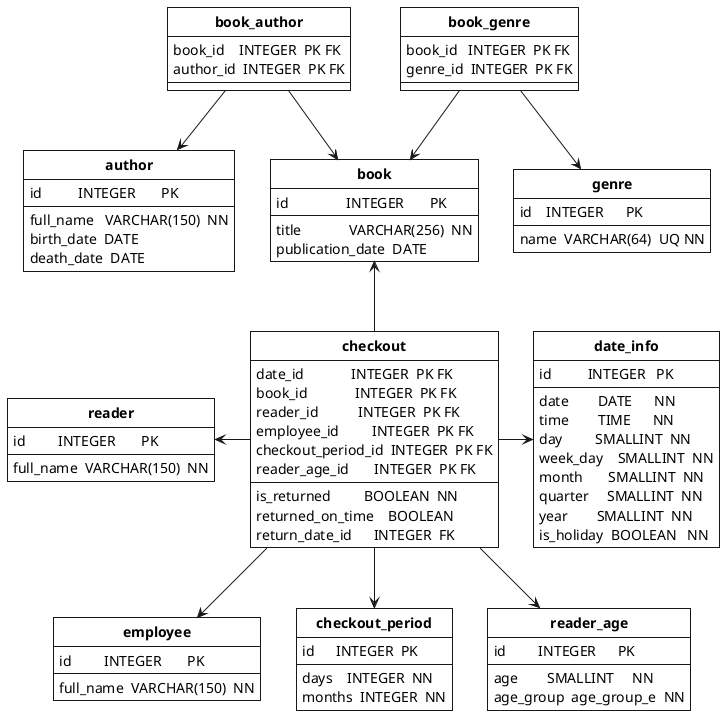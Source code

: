 @startuml

hide circle
' left to right direction
skinparam roundcorner 0
skinparam shadowing false
/'
 ' skinparam linetype ortho
 '/
skinparam FontSize 18
skinparam defaultFontName JetBrains Mono
' scale 1.5

skinparam class {
    BackgroundColor white
    BorderThickness 1.0
    FontStyle bold
}

!procedure column($name, $name_size, $type, $type_size, $constraints="")
    !while %strlen($name) < $name_size
        !$name = $name + " "
    !endwhile
    !while %strlen($type) < $type_size
        !$type = $type + " "
    !endwhile
    $name  $type  $constraints
!endprocedure

entity book {
    column(id,               16, INTEGER,         12, PK)
    --
    column(title,            16, 'VARCHAR(256)',  12, NN)
    column(publication_date, 16, DATE,            12)
}

entity author {
    column(id,         10, INTEGER,        12, PK)
    --
    column(full_name,  10, 'VARCHAR(150)', 12, NN)
    column(birth_date, 10, DATE,           12)
    column(death_date, 10, DATE,           12)
}

entity book_author {
    column(book_id,   9, INTEGER, 7, 'PK FK')
    column(author_id, 9, INTEGER, 7, 'PK FK')
    --
}

entity genre {
    column(id,   4, INTEGER,       11, PK)
    --
    column(name, 4, 'VARCHAR(64)', 11, 'UQ NN')
}

entity book_genre {
    column(book_id,  8, INTEGER, 7, 'PK FK')
    column(genre_id, 8, INTEGER, 7, 'PK FK')
    --
}

entity checkout {
    column(date_id,            18, INTEGER, 7, 'PK FK')
    column(book_id,            18, INTEGER, 7, 'PK FK')
    column(reader_id,          18, INTEGER, 7, 'PK FK')
    column(employee_id,        18, INTEGER, 7, 'PK FK')
    column(checkout_period_id, 18, INTEGER, 7, 'PK FK')
    column(reader_age_id,      18, INTEGER, 7, 'PK FK')
    --
    column(is_returned,        18, BOOLEAN, 7, 'NN')
    column(returned_on_time,   18, BOOLEAN, 7)
    column(return_date_id,     18, INTEGER, 7, 'FK')
}

entity reader {
    column(id,         9, INTEGER,        12, PK)
    --
    column(full_name,  9, 'VARCHAR(150)', 12, NN)
}

entity employee {
    column(id,        9, INTEGER,        12, PK)
    --
    column(full_name, 9, 'VARCHAR(150)', 12, NN)
}

entity date_info {
    column(id,         10, INTEGER,  8, PK)
    --
    column(date,       10, DATE,     8, NN)
    column(time,       10, TIME,     8, NN)
    column(day,        10, SMALLINT, 8, NN)
    column(week_day,   10, SMALLINT, 8, NN)
    column(month,      10, SMALLINT, 8, NN)
    column(quarter,    10, SMALLINT, 8, NN)
    column(year,       10, SMALLINT, 8, NN)
    column(is_holiday, 10, BOOLEAN,  8, NN)
}

entity checkout_period {
    column(id,     6, INTEGER, 7, PK)
    --
    column(days,   6, INTEGER, 7, NN)
    column(months, 6, INTEGER, 7, NN)
}

entity reader_age {
    column(id,        9, INTEGER,     11, PK)
    --
    column(age,       9, SMALLINT,    11, NN)
    column(age_group, 9, age_group_e, 11, NN)
}

checkout -up-> book
checkout -left-> reader
checkout --> employee
checkout -right-> date_info
checkout --> checkout_period
checkout --> reader_age

book_author --> book
book_author --> author

book_genre --> book
book_genre --> genre

@enduml
